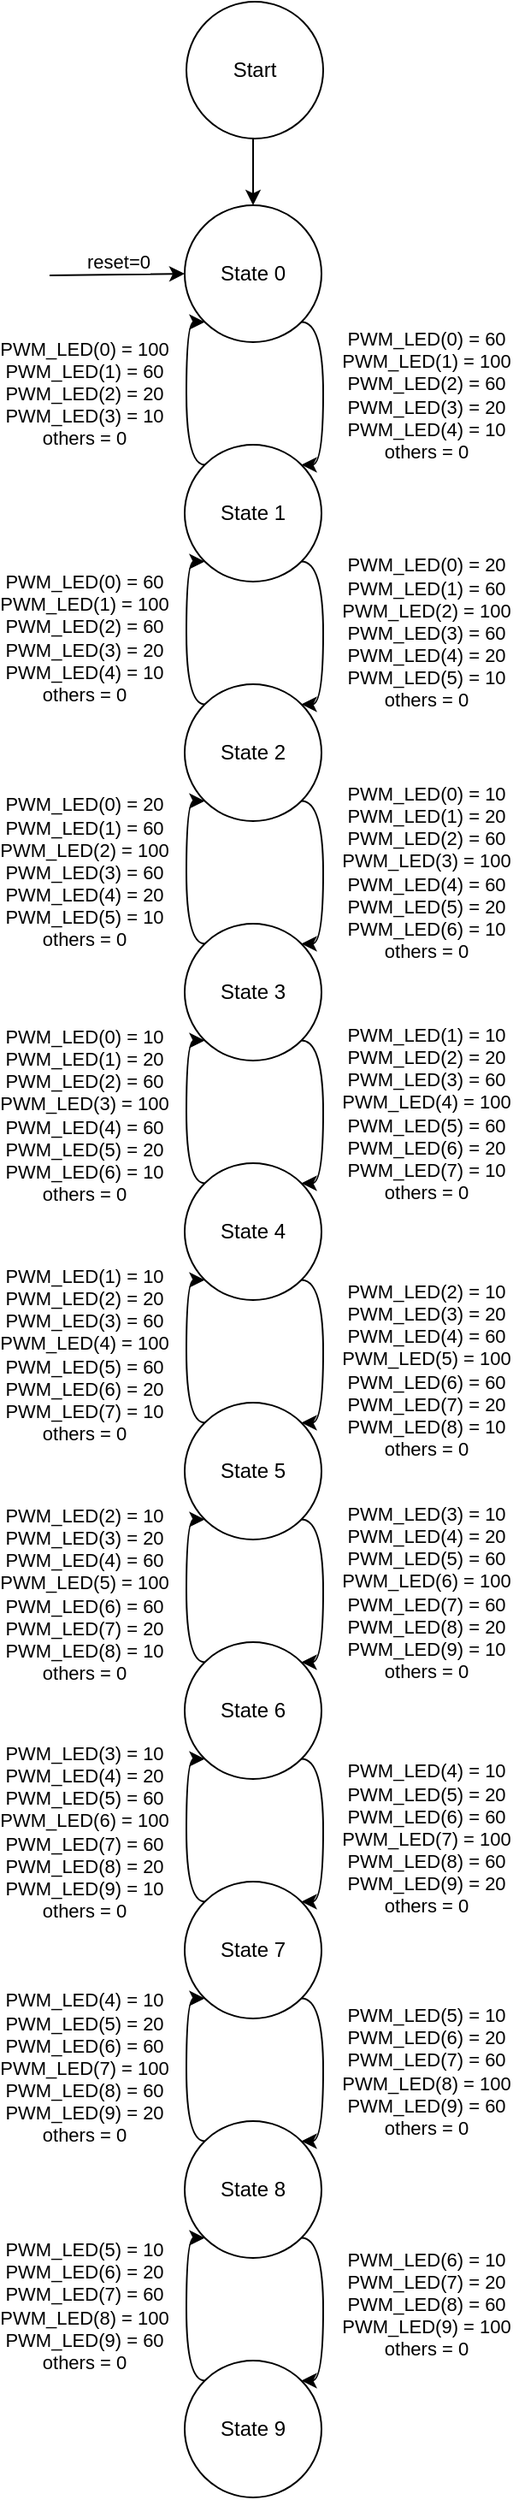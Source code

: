 <mxfile version="26.1.3">
  <diagram name="Page-1" id="1IWQ32ityqzZKr7m-1nI">
    <mxGraphModel dx="794" dy="420" grid="1" gridSize="10" guides="1" tooltips="1" connect="1" arrows="1" fold="1" page="1" pageScale="1" pageWidth="850" pageHeight="1100" math="0" shadow="0">
      <root>
        <mxCell id="0" />
        <mxCell id="1" parent="0" />
        <mxCell id="57XIdjrO-INaemld1UCb-11" style="edgeStyle=orthogonalEdgeStyle;rounded=0;orthogonalLoop=1;jettySize=auto;html=1;exitX=1;exitY=1;exitDx=0;exitDy=0;entryX=1;entryY=0;entryDx=0;entryDy=0;curved=1;" edge="1" parent="1" source="57XIdjrO-INaemld1UCb-1" target="57XIdjrO-INaemld1UCb-2">
          <mxGeometry relative="1" as="geometry">
            <Array as="points">
              <mxPoint x="240" y="227" />
              <mxPoint x="240" y="311" />
            </Array>
          </mxGeometry>
        </mxCell>
        <mxCell id="57XIdjrO-INaemld1UCb-25" value="&lt;div&gt;PWM_LED(0) = 60&lt;/div&gt;PWM_LED(1) = 100&lt;div&gt;PWM_LED(2) = 60&lt;/div&gt;&lt;div&gt;PWM_LED(3) = 20&lt;/div&gt;&lt;div&gt;PWM_LED(4) = 10&lt;/div&gt;&lt;div&gt;others = 0&lt;/div&gt;" style="edgeLabel;html=1;align=center;verticalAlign=middle;resizable=0;points=[];" vertex="1" connectable="0" parent="57XIdjrO-INaemld1UCb-11">
          <mxGeometry x="-0.067" relative="1" as="geometry">
            <mxPoint x="60" y="4" as="offset" />
          </mxGeometry>
        </mxCell>
        <mxCell id="57XIdjrO-INaemld1UCb-1" value="State 0" style="ellipse;whiteSpace=wrap;html=1;" vertex="1" parent="1">
          <mxGeometry x="159" y="159" width="80" height="80" as="geometry" />
        </mxCell>
        <mxCell id="57XIdjrO-INaemld1UCb-13" style="edgeStyle=orthogonalEdgeStyle;rounded=0;orthogonalLoop=1;jettySize=auto;html=1;exitX=1;exitY=1;exitDx=0;exitDy=0;entryX=1;entryY=0;entryDx=0;entryDy=0;curved=1;" edge="1" parent="1" source="57XIdjrO-INaemld1UCb-2" target="57XIdjrO-INaemld1UCb-3">
          <mxGeometry relative="1" as="geometry">
            <Array as="points">
              <mxPoint x="240" y="367" />
              <mxPoint x="240" y="451" />
            </Array>
          </mxGeometry>
        </mxCell>
        <mxCell id="57XIdjrO-INaemld1UCb-28" value="&lt;div&gt;PWM_LED(0) = 20&lt;/div&gt;&lt;div&gt;PWM_LED(1) = 60&lt;/div&gt;PWM_LED(2) = 100&lt;div&gt;PWM_LED(3) = 60&lt;/div&gt;&lt;div&gt;PWM_LED(4) = 20&lt;/div&gt;&lt;div&gt;PWM_LED(5) = 10&lt;/div&gt;&lt;div&gt;others = 0&lt;/div&gt;" style="edgeLabel;html=1;align=center;verticalAlign=middle;resizable=0;points=[];" vertex="1" connectable="0" parent="57XIdjrO-INaemld1UCb-13">
          <mxGeometry x="-0.049" y="-1" relative="1" as="geometry">
            <mxPoint x="61" y="3" as="offset" />
          </mxGeometry>
        </mxCell>
        <mxCell id="57XIdjrO-INaemld1UCb-21" style="edgeStyle=orthogonalEdgeStyle;rounded=0;orthogonalLoop=1;jettySize=auto;html=1;exitX=0;exitY=0;exitDx=0;exitDy=0;entryX=0;entryY=1;entryDx=0;entryDy=0;curved=1;" edge="1" parent="1" source="57XIdjrO-INaemld1UCb-2" target="57XIdjrO-INaemld1UCb-1">
          <mxGeometry relative="1" as="geometry">
            <Array as="points">
              <mxPoint x="160" y="311" />
              <mxPoint x="160" y="227" />
            </Array>
          </mxGeometry>
        </mxCell>
        <mxCell id="57XIdjrO-INaemld1UCb-24" value="PWM_LED(0) = 100&lt;div&gt;PWM_LED(1) = 60&lt;/div&gt;&lt;div&gt;PWM_LED(2) = 20&lt;/div&gt;&lt;div&gt;PWM_LED(3) = 10&lt;/div&gt;&lt;div&gt;others = 0&lt;/div&gt;" style="edgeLabel;html=1;align=center;verticalAlign=middle;resizable=0;points=[];" vertex="1" connectable="0" parent="57XIdjrO-INaemld1UCb-21">
          <mxGeometry x="0.013" y="2" relative="1" as="geometry">
            <mxPoint x="-58" as="offset" />
          </mxGeometry>
        </mxCell>
        <mxCell id="57XIdjrO-INaemld1UCb-2" value="State 1" style="ellipse;whiteSpace=wrap;html=1;" vertex="1" parent="1">
          <mxGeometry x="159" y="299" width="80" height="80" as="geometry" />
        </mxCell>
        <mxCell id="57XIdjrO-INaemld1UCb-15" style="edgeStyle=orthogonalEdgeStyle;rounded=0;orthogonalLoop=1;jettySize=auto;html=1;exitX=1;exitY=1;exitDx=0;exitDy=0;entryX=1;entryY=0;entryDx=0;entryDy=0;curved=1;" edge="1" parent="1" source="57XIdjrO-INaemld1UCb-3" target="57XIdjrO-INaemld1UCb-4">
          <mxGeometry relative="1" as="geometry">
            <Array as="points">
              <mxPoint x="240" y="507" />
              <mxPoint x="240" y="591" />
            </Array>
          </mxGeometry>
        </mxCell>
        <mxCell id="57XIdjrO-INaemld1UCb-31" value="&lt;div&gt;PWM_LED(0) = 10&lt;/div&gt;&lt;div&gt;PWM_LED(1) = 20&lt;/div&gt;&lt;div&gt;PWM_LED(2) = 60&lt;/div&gt;PWM_LED(3) = 100&lt;div&gt;PWM_LED(4) = 60&lt;/div&gt;&lt;div&gt;PWM_LED(5) = 20&lt;/div&gt;&lt;div&gt;PWM_LED(6) = 10&lt;/div&gt;&lt;div&gt;others = 0&lt;/div&gt;" style="edgeLabel;html=1;align=center;verticalAlign=middle;resizable=0;points=[];" vertex="1" connectable="0" parent="57XIdjrO-INaemld1UCb-15">
          <mxGeometry x="-0.086" y="-3" relative="1" as="geometry">
            <mxPoint x="63" y="5" as="offset" />
          </mxGeometry>
        </mxCell>
        <mxCell id="57XIdjrO-INaemld1UCb-26" style="edgeStyle=orthogonalEdgeStyle;rounded=0;orthogonalLoop=1;jettySize=auto;html=1;exitX=0;exitY=0;exitDx=0;exitDy=0;entryX=0;entryY=1;entryDx=0;entryDy=0;curved=1;" edge="1" parent="1" source="57XIdjrO-INaemld1UCb-3" target="57XIdjrO-INaemld1UCb-2">
          <mxGeometry relative="1" as="geometry">
            <Array as="points">
              <mxPoint x="160" y="451" />
              <mxPoint x="160" y="367" />
            </Array>
          </mxGeometry>
        </mxCell>
        <mxCell id="57XIdjrO-INaemld1UCb-27" value="&lt;div&gt;PWM_LED(0) = 60&lt;/div&gt;PWM_LED(1) = 100&lt;div&gt;PWM_LED(2) = 60&lt;/div&gt;&lt;div&gt;PWM_LED(3) = 20&lt;/div&gt;&lt;div&gt;PWM_LED(4) = 10&lt;/div&gt;&lt;div&gt;others = 0&lt;/div&gt;" style="edgeLabel;html=1;align=center;verticalAlign=middle;resizable=0;points=[];" vertex="1" connectable="0" parent="57XIdjrO-INaemld1UCb-26">
          <mxGeometry x="-0.044" y="3" relative="1" as="geometry">
            <mxPoint x="-57" as="offset" />
          </mxGeometry>
        </mxCell>
        <mxCell id="57XIdjrO-INaemld1UCb-3" value="State 2" style="ellipse;whiteSpace=wrap;html=1;" vertex="1" parent="1">
          <mxGeometry x="159" y="439" width="80" height="80" as="geometry" />
        </mxCell>
        <mxCell id="57XIdjrO-INaemld1UCb-17" style="edgeStyle=orthogonalEdgeStyle;rounded=0;orthogonalLoop=1;jettySize=auto;html=1;exitX=1;exitY=1;exitDx=0;exitDy=0;entryX=1;entryY=0;entryDx=0;entryDy=0;curved=1;" edge="1" parent="1" source="57XIdjrO-INaemld1UCb-4" target="57XIdjrO-INaemld1UCb-5">
          <mxGeometry relative="1" as="geometry">
            <Array as="points">
              <mxPoint x="240" y="647" />
              <mxPoint x="240" y="731" />
            </Array>
          </mxGeometry>
        </mxCell>
        <mxCell id="57XIdjrO-INaemld1UCb-34" value="&lt;div&gt;PWM_LED(1) = 10&lt;/div&gt;&lt;div&gt;PWM_LED(2) = 20&lt;/div&gt;&lt;div&gt;PWM_LED(3) = 60&lt;/div&gt;PWM_LED(4) = 100&lt;div&gt;PWM_LED(5) = 60&lt;/div&gt;&lt;div&gt;PWM_LED(6) = 20&lt;/div&gt;&lt;div&gt;PWM_LED(7) = 10&lt;/div&gt;&lt;div&gt;others = 0&lt;/div&gt;" style="edgeLabel;html=1;align=center;verticalAlign=middle;resizable=0;points=[];" vertex="1" connectable="0" parent="57XIdjrO-INaemld1UCb-17">
          <mxGeometry x="-0.043" y="-3" relative="1" as="geometry">
            <mxPoint x="63" y="3" as="offset" />
          </mxGeometry>
        </mxCell>
        <mxCell id="57XIdjrO-INaemld1UCb-29" style="edgeStyle=orthogonalEdgeStyle;rounded=0;orthogonalLoop=1;jettySize=auto;html=1;exitX=0;exitY=0;exitDx=0;exitDy=0;entryX=0;entryY=1;entryDx=0;entryDy=0;curved=1;" edge="1" parent="1" source="57XIdjrO-INaemld1UCb-4" target="57XIdjrO-INaemld1UCb-3">
          <mxGeometry relative="1" as="geometry">
            <Array as="points">
              <mxPoint x="160" y="591" />
              <mxPoint x="160" y="507" />
            </Array>
          </mxGeometry>
        </mxCell>
        <mxCell id="57XIdjrO-INaemld1UCb-30" value="&lt;div&gt;PWM_LED(0) = 20&lt;/div&gt;&lt;div&gt;PWM_LED(1) = 60&lt;/div&gt;PWM_LED(2) = 100&lt;div&gt;PWM_LED(3) = 60&lt;/div&gt;&lt;div&gt;PWM_LED(4) = 20&lt;/div&gt;&lt;div&gt;PWM_LED(5) = 10&lt;/div&gt;&lt;div&gt;others = 0&lt;/div&gt;" style="edgeLabel;html=1;align=center;verticalAlign=middle;resizable=0;points=[];" vertex="1" connectable="0" parent="57XIdjrO-INaemld1UCb-29">
          <mxGeometry x="0.013" y="-2" relative="1" as="geometry">
            <mxPoint x="-62" as="offset" />
          </mxGeometry>
        </mxCell>
        <mxCell id="57XIdjrO-INaemld1UCb-4" value="State 3" style="ellipse;whiteSpace=wrap;html=1;" vertex="1" parent="1">
          <mxGeometry x="159" y="579" width="80" height="80" as="geometry" />
        </mxCell>
        <mxCell id="57XIdjrO-INaemld1UCb-19" style="edgeStyle=orthogonalEdgeStyle;rounded=0;orthogonalLoop=1;jettySize=auto;html=1;exitX=1;exitY=1;exitDx=0;exitDy=0;entryX=1;entryY=0;entryDx=0;entryDy=0;curved=1;" edge="1" parent="1" source="57XIdjrO-INaemld1UCb-5" target="57XIdjrO-INaemld1UCb-6">
          <mxGeometry relative="1" as="geometry">
            <Array as="points">
              <mxPoint x="240" y="787" />
              <mxPoint x="240" y="871" />
            </Array>
          </mxGeometry>
        </mxCell>
        <mxCell id="57XIdjrO-INaemld1UCb-37" value="&lt;div&gt;PWM_LED(2) = 10&lt;/div&gt;&lt;div&gt;PWM_LED(3) = 20&lt;/div&gt;&lt;div&gt;PWM_LED(4) = 60&lt;/div&gt;PWM_LED(5) = 100&lt;div&gt;PWM_LED(6) = 60&lt;/div&gt;&lt;div&gt;PWM_LED(7) = 20&lt;/div&gt;&lt;div&gt;PWM_LED(8) = 10&lt;/div&gt;&lt;div&gt;others = 0&lt;/div&gt;" style="edgeLabel;html=1;align=center;verticalAlign=middle;resizable=0;points=[];" vertex="1" connectable="0" parent="57XIdjrO-INaemld1UCb-19">
          <mxGeometry x="0.031" y="-2" relative="1" as="geometry">
            <mxPoint x="62" y="9" as="offset" />
          </mxGeometry>
        </mxCell>
        <mxCell id="57XIdjrO-INaemld1UCb-32" style="edgeStyle=orthogonalEdgeStyle;rounded=0;orthogonalLoop=1;jettySize=auto;html=1;exitX=0;exitY=0;exitDx=0;exitDy=0;entryX=0;entryY=1;entryDx=0;entryDy=0;curved=1;" edge="1" parent="1" source="57XIdjrO-INaemld1UCb-5" target="57XIdjrO-INaemld1UCb-4">
          <mxGeometry relative="1" as="geometry">
            <Array as="points">
              <mxPoint x="160" y="731" />
              <mxPoint x="160" y="647" />
            </Array>
          </mxGeometry>
        </mxCell>
        <mxCell id="57XIdjrO-INaemld1UCb-33" value="&lt;div&gt;PWM_LED(0) = 10&lt;/div&gt;&lt;div&gt;PWM_LED(1) = 20&lt;/div&gt;&lt;div&gt;PWM_LED(2) = 60&lt;/div&gt;PWM_LED(3) = 100&lt;div&gt;PWM_LED(4) = 60&lt;/div&gt;&lt;div&gt;PWM_LED(5) = 20&lt;/div&gt;&lt;div&gt;PWM_LED(6) = 10&lt;/div&gt;&lt;div&gt;others = 0&lt;/div&gt;" style="edgeLabel;html=1;align=center;verticalAlign=middle;resizable=0;points=[];" vertex="1" connectable="0" parent="57XIdjrO-INaemld1UCb-32">
          <mxGeometry x="0.242" relative="1" as="geometry">
            <mxPoint x="-60" y="14" as="offset" />
          </mxGeometry>
        </mxCell>
        <mxCell id="57XIdjrO-INaemld1UCb-5" value="State 4" style="ellipse;whiteSpace=wrap;html=1;" vertex="1" parent="1">
          <mxGeometry x="159" y="719" width="80" height="80" as="geometry" />
        </mxCell>
        <mxCell id="57XIdjrO-INaemld1UCb-35" style="edgeStyle=orthogonalEdgeStyle;rounded=0;orthogonalLoop=1;jettySize=auto;html=1;exitX=0;exitY=0;exitDx=0;exitDy=0;entryX=0;entryY=1;entryDx=0;entryDy=0;curved=1;" edge="1" parent="1" source="57XIdjrO-INaemld1UCb-6" target="57XIdjrO-INaemld1UCb-5">
          <mxGeometry relative="1" as="geometry">
            <Array as="points">
              <mxPoint x="160" y="871" />
              <mxPoint x="160" y="787" />
            </Array>
          </mxGeometry>
        </mxCell>
        <mxCell id="57XIdjrO-INaemld1UCb-36" value="&lt;div&gt;PWM_LED(1) = 10&lt;/div&gt;&lt;div&gt;PWM_LED(2) = 20&lt;/div&gt;&lt;div&gt;PWM_LED(3) = 60&lt;/div&gt;PWM_LED(4) = 100&lt;div&gt;PWM_LED(5) = 60&lt;/div&gt;&lt;div&gt;PWM_LED(6) = 20&lt;/div&gt;&lt;div&gt;PWM_LED(7) = 10&lt;/div&gt;&lt;div&gt;others = 0&lt;/div&gt;" style="edgeLabel;html=1;align=center;verticalAlign=middle;resizable=0;points=[];" vertex="1" connectable="0" parent="57XIdjrO-INaemld1UCb-35">
          <mxGeometry x="0.083" y="1" relative="1" as="geometry">
            <mxPoint x="-59" y="6" as="offset" />
          </mxGeometry>
        </mxCell>
        <mxCell id="57XIdjrO-INaemld1UCb-40" style="edgeStyle=orthogonalEdgeStyle;rounded=0;orthogonalLoop=1;jettySize=auto;html=1;exitX=1;exitY=1;exitDx=0;exitDy=0;entryX=1;entryY=0;entryDx=0;entryDy=0;curved=1;" edge="1" parent="1" source="57XIdjrO-INaemld1UCb-6" target="57XIdjrO-INaemld1UCb-7">
          <mxGeometry relative="1" as="geometry">
            <Array as="points">
              <mxPoint x="240" y="927" />
              <mxPoint x="240" y="1011" />
            </Array>
          </mxGeometry>
        </mxCell>
        <mxCell id="57XIdjrO-INaemld1UCb-41" value="&lt;div&gt;PWM_LED(3) = 10&lt;/div&gt;&lt;div&gt;PWM_LED(4) = 20&lt;/div&gt;&lt;div&gt;PWM_LED(5) = 60&lt;/div&gt;PWM_LED(6) = 100&lt;div&gt;PWM_LED(7) = 60&lt;/div&gt;&lt;div&gt;PWM_LED(8) = 20&lt;/div&gt;&lt;div&gt;PWM_LED(9) = 10&lt;/div&gt;&lt;div&gt;others = 0&lt;/div&gt;" style="edgeLabel;html=1;align=center;verticalAlign=middle;resizable=0;points=[];" vertex="1" connectable="0" parent="57XIdjrO-INaemld1UCb-40">
          <mxGeometry x="-0.055" y="-3" relative="1" as="geometry">
            <mxPoint x="63" y="4" as="offset" />
          </mxGeometry>
        </mxCell>
        <mxCell id="57XIdjrO-INaemld1UCb-6" value="State 5" style="ellipse;whiteSpace=wrap;html=1;" vertex="1" parent="1">
          <mxGeometry x="159" y="859" width="80" height="80" as="geometry" />
        </mxCell>
        <mxCell id="57XIdjrO-INaemld1UCb-38" style="edgeStyle=orthogonalEdgeStyle;rounded=0;orthogonalLoop=1;jettySize=auto;html=1;exitX=0;exitY=0;exitDx=0;exitDy=0;entryX=0;entryY=1;entryDx=0;entryDy=0;curved=1;" edge="1" parent="1" source="57XIdjrO-INaemld1UCb-7" target="57XIdjrO-INaemld1UCb-6">
          <mxGeometry relative="1" as="geometry">
            <Array as="points">
              <mxPoint x="160" y="1011" />
              <mxPoint x="160" y="927" />
            </Array>
          </mxGeometry>
        </mxCell>
        <mxCell id="57XIdjrO-INaemld1UCb-39" value="&lt;div&gt;PWM_LED(2) = 10&lt;/div&gt;&lt;div&gt;PWM_LED(3) = 20&lt;/div&gt;&lt;div&gt;PWM_LED(4) = 60&lt;/div&gt;PWM_LED(5) = 100&lt;div&gt;PWM_LED(6) = 60&lt;/div&gt;&lt;div&gt;PWM_LED(7) = 20&lt;/div&gt;&lt;div&gt;PWM_LED(8) = 10&lt;/div&gt;&lt;div&gt;others = 0&lt;/div&gt;" style="edgeLabel;html=1;align=center;verticalAlign=middle;resizable=0;points=[];" vertex="1" connectable="0" parent="57XIdjrO-INaemld1UCb-38">
          <mxGeometry x="0.044" y="3" relative="1" as="geometry">
            <mxPoint x="-57" y="4" as="offset" />
          </mxGeometry>
        </mxCell>
        <mxCell id="57XIdjrO-INaemld1UCb-44" style="edgeStyle=orthogonalEdgeStyle;rounded=0;orthogonalLoop=1;jettySize=auto;html=1;exitX=1;exitY=1;exitDx=0;exitDy=0;entryX=1;entryY=0;entryDx=0;entryDy=0;curved=1;" edge="1" parent="1" source="57XIdjrO-INaemld1UCb-7" target="57XIdjrO-INaemld1UCb-8">
          <mxGeometry relative="1" as="geometry">
            <Array as="points">
              <mxPoint x="240" y="1067" />
              <mxPoint x="240" y="1151" />
            </Array>
          </mxGeometry>
        </mxCell>
        <mxCell id="57XIdjrO-INaemld1UCb-45" value="&lt;div&gt;PWM_LED(4) = 10&lt;/div&gt;&lt;div&gt;PWM_LED(5) = 20&lt;/div&gt;&lt;div&gt;PWM_LED(6) = 60&lt;/div&gt;PWM_LED(7) = 100&lt;div&gt;PWM_LED(8) = 60&lt;/div&gt;&lt;div&gt;PWM_LED(9) = 20&lt;/div&gt;&lt;div&gt;others = 0&lt;/div&gt;" style="edgeLabel;html=1;align=center;verticalAlign=middle;resizable=0;points=[];" vertex="1" connectable="0" parent="57XIdjrO-INaemld1UCb-44">
          <mxGeometry x="0.092" y="-5" relative="1" as="geometry">
            <mxPoint x="65" as="offset" />
          </mxGeometry>
        </mxCell>
        <mxCell id="57XIdjrO-INaemld1UCb-7" value="State 6" style="ellipse;whiteSpace=wrap;html=1;" vertex="1" parent="1">
          <mxGeometry x="159" y="999" width="80" height="80" as="geometry" />
        </mxCell>
        <mxCell id="57XIdjrO-INaemld1UCb-42" style="edgeStyle=orthogonalEdgeStyle;rounded=0;orthogonalLoop=1;jettySize=auto;html=1;exitX=0;exitY=0;exitDx=0;exitDy=0;entryX=0;entryY=1;entryDx=0;entryDy=0;curved=1;" edge="1" parent="1" source="57XIdjrO-INaemld1UCb-8" target="57XIdjrO-INaemld1UCb-7">
          <mxGeometry relative="1" as="geometry">
            <Array as="points">
              <mxPoint x="160" y="1151" />
              <mxPoint x="160" y="1067" />
            </Array>
          </mxGeometry>
        </mxCell>
        <mxCell id="57XIdjrO-INaemld1UCb-43" value="&lt;div&gt;PWM_LED(3) = 10&lt;/div&gt;&lt;div&gt;PWM_LED(4) = 20&lt;/div&gt;&lt;div&gt;PWM_LED(5) = 60&lt;/div&gt;PWM_LED(6) = 100&lt;div&gt;PWM_LED(7) = 60&lt;/div&gt;&lt;div&gt;PWM_LED(8) = 20&lt;/div&gt;&lt;div&gt;PWM_LED(9) = 10&lt;/div&gt;&lt;div&gt;others = 0&lt;/div&gt;" style="edgeLabel;html=1;align=center;verticalAlign=middle;resizable=0;points=[];" vertex="1" connectable="0" parent="57XIdjrO-INaemld1UCb-42">
          <mxGeometry x="0.057" y="1" relative="1" as="geometry">
            <mxPoint x="-59" y="4" as="offset" />
          </mxGeometry>
        </mxCell>
        <mxCell id="57XIdjrO-INaemld1UCb-48" style="edgeStyle=orthogonalEdgeStyle;rounded=0;orthogonalLoop=1;jettySize=auto;html=1;exitX=1;exitY=1;exitDx=0;exitDy=0;entryX=1;entryY=0;entryDx=0;entryDy=0;curved=1;" edge="1" parent="1" source="57XIdjrO-INaemld1UCb-8" target="57XIdjrO-INaemld1UCb-9">
          <mxGeometry relative="1" as="geometry">
            <Array as="points">
              <mxPoint x="240" y="1207" />
              <mxPoint x="240" y="1291" />
            </Array>
          </mxGeometry>
        </mxCell>
        <mxCell id="57XIdjrO-INaemld1UCb-50" value="&lt;div&gt;PWM_LED(5) = 10&lt;/div&gt;&lt;div&gt;PWM_LED(6) = 20&lt;/div&gt;&lt;div&gt;PWM_LED(7) = 60&lt;/div&gt;PWM_LED(8) = 100&lt;div&gt;PWM_LED(9) = 60&lt;/div&gt;&lt;div&gt;others = 0&lt;/div&gt;" style="edgeLabel;html=1;align=center;verticalAlign=middle;resizable=0;points=[];" vertex="1" connectable="0" parent="57XIdjrO-INaemld1UCb-48">
          <mxGeometry x="-0.061" y="2" relative="1" as="geometry">
            <mxPoint x="58" y="4" as="offset" />
          </mxGeometry>
        </mxCell>
        <mxCell id="57XIdjrO-INaemld1UCb-8" value="State 7" style="ellipse;whiteSpace=wrap;html=1;" vertex="1" parent="1">
          <mxGeometry x="159" y="1139" width="80" height="80" as="geometry" />
        </mxCell>
        <mxCell id="57XIdjrO-INaemld1UCb-46" style="edgeStyle=orthogonalEdgeStyle;rounded=0;orthogonalLoop=1;jettySize=auto;html=1;exitX=0;exitY=0;exitDx=0;exitDy=0;entryX=0;entryY=1;entryDx=0;entryDy=0;curved=1;" edge="1" parent="1" source="57XIdjrO-INaemld1UCb-9" target="57XIdjrO-INaemld1UCb-8">
          <mxGeometry relative="1" as="geometry">
            <Array as="points">
              <mxPoint x="160" y="1291" />
              <mxPoint x="160" y="1207" />
            </Array>
          </mxGeometry>
        </mxCell>
        <mxCell id="57XIdjrO-INaemld1UCb-47" value="&lt;div&gt;PWM_LED(4) = 10&lt;/div&gt;&lt;div&gt;PWM_LED(5) = 20&lt;/div&gt;&lt;div&gt;PWM_LED(6) = 60&lt;/div&gt;PWM_LED(7) = 100&lt;div&gt;PWM_LED(8) = 60&lt;/div&gt;&lt;div&gt;PWM_LED(9) = 20&lt;/div&gt;&lt;div&gt;others = 0&lt;/div&gt;" style="edgeLabel;html=1;align=center;verticalAlign=middle;resizable=0;points=[];" vertex="1" connectable="0" parent="57XIdjrO-INaemld1UCb-46">
          <mxGeometry x="0.032" y="2" relative="1" as="geometry">
            <mxPoint x="-58" as="offset" />
          </mxGeometry>
        </mxCell>
        <mxCell id="57XIdjrO-INaemld1UCb-53" style="edgeStyle=orthogonalEdgeStyle;rounded=0;orthogonalLoop=1;jettySize=auto;html=1;exitX=1;exitY=1;exitDx=0;exitDy=0;entryX=1;entryY=0;entryDx=0;entryDy=0;curved=1;" edge="1" parent="1" source="57XIdjrO-INaemld1UCb-9" target="57XIdjrO-INaemld1UCb-10">
          <mxGeometry relative="1" as="geometry">
            <Array as="points">
              <mxPoint x="240" y="1347" />
              <mxPoint x="240" y="1431" />
            </Array>
          </mxGeometry>
        </mxCell>
        <mxCell id="57XIdjrO-INaemld1UCb-54" value="&lt;div&gt;PWM_LED(6) = 10&lt;/div&gt;&lt;div&gt;PWM_LED(7) = 20&lt;/div&gt;&lt;div&gt;PWM_LED(8) = 60&lt;/div&gt;PWM_LED(9) = 100&lt;div&gt;others = 0&lt;/div&gt;" style="edgeLabel;html=1;align=center;verticalAlign=middle;resizable=0;points=[];" vertex="1" connectable="0" parent="57XIdjrO-INaemld1UCb-53">
          <mxGeometry x="-0.055" y="1" relative="1" as="geometry">
            <mxPoint x="59" as="offset" />
          </mxGeometry>
        </mxCell>
        <mxCell id="57XIdjrO-INaemld1UCb-9" value="State 8" style="ellipse;whiteSpace=wrap;html=1;" vertex="1" parent="1">
          <mxGeometry x="159" y="1279" width="80" height="80" as="geometry" />
        </mxCell>
        <mxCell id="57XIdjrO-INaemld1UCb-51" style="edgeStyle=orthogonalEdgeStyle;rounded=0;orthogonalLoop=1;jettySize=auto;html=1;exitX=0;exitY=0;exitDx=0;exitDy=0;entryX=0;entryY=1;entryDx=0;entryDy=0;curved=1;" edge="1" parent="1" source="57XIdjrO-INaemld1UCb-10" target="57XIdjrO-INaemld1UCb-9">
          <mxGeometry relative="1" as="geometry">
            <Array as="points">
              <mxPoint x="160" y="1431" />
              <mxPoint x="160" y="1347" />
            </Array>
          </mxGeometry>
        </mxCell>
        <mxCell id="57XIdjrO-INaemld1UCb-52" value="&lt;div&gt;PWM_LED(5) = 10&lt;/div&gt;&lt;div&gt;PWM_LED(6) = 20&lt;/div&gt;&lt;div&gt;PWM_LED(7) = 60&lt;/div&gt;PWM_LED(8) = 100&lt;div&gt;PWM_LED(9) = 60&lt;/div&gt;&lt;div&gt;others = 0&lt;/div&gt;" style="edgeLabel;html=1;align=center;verticalAlign=middle;resizable=0;points=[];" vertex="1" connectable="0" parent="57XIdjrO-INaemld1UCb-51">
          <mxGeometry x="0.038" y="1" relative="1" as="geometry">
            <mxPoint x="-59" as="offset" />
          </mxGeometry>
        </mxCell>
        <mxCell id="57XIdjrO-INaemld1UCb-10" value="State 9" style="ellipse;whiteSpace=wrap;html=1;" vertex="1" parent="1">
          <mxGeometry x="159" y="1419" width="80" height="80" as="geometry" />
        </mxCell>
        <mxCell id="57XIdjrO-INaemld1UCb-58" style="edgeStyle=orthogonalEdgeStyle;rounded=0;orthogonalLoop=1;jettySize=auto;html=1;exitX=0.5;exitY=1;exitDx=0;exitDy=0;entryX=0.5;entryY=0;entryDx=0;entryDy=0;" edge="1" parent="1" source="57XIdjrO-INaemld1UCb-57" target="57XIdjrO-INaemld1UCb-1">
          <mxGeometry relative="1" as="geometry" />
        </mxCell>
        <mxCell id="57XIdjrO-INaemld1UCb-57" value="Start" style="ellipse;whiteSpace=wrap;html=1;aspect=fixed;" vertex="1" parent="1">
          <mxGeometry x="160" y="40" width="80" height="80" as="geometry" />
        </mxCell>
        <mxCell id="57XIdjrO-INaemld1UCb-59" value="" style="edgeStyle=none;orthogonalLoop=1;jettySize=auto;html=1;rounded=0;entryX=0;entryY=0.5;entryDx=0;entryDy=0;" edge="1" parent="1" target="57XIdjrO-INaemld1UCb-1">
          <mxGeometry width="100" relative="1" as="geometry">
            <mxPoint x="80" y="200" as="sourcePoint" />
            <mxPoint x="80" y="269" as="targetPoint" />
            <Array as="points" />
          </mxGeometry>
        </mxCell>
        <mxCell id="57XIdjrO-INaemld1UCb-60" value="reset=0" style="edgeLabel;html=1;align=center;verticalAlign=middle;resizable=0;points=[];" vertex="1" connectable="0" parent="57XIdjrO-INaemld1UCb-59">
          <mxGeometry x="-0.024" y="4" relative="1" as="geometry">
            <mxPoint x="1" y="-4" as="offset" />
          </mxGeometry>
        </mxCell>
      </root>
    </mxGraphModel>
  </diagram>
</mxfile>
